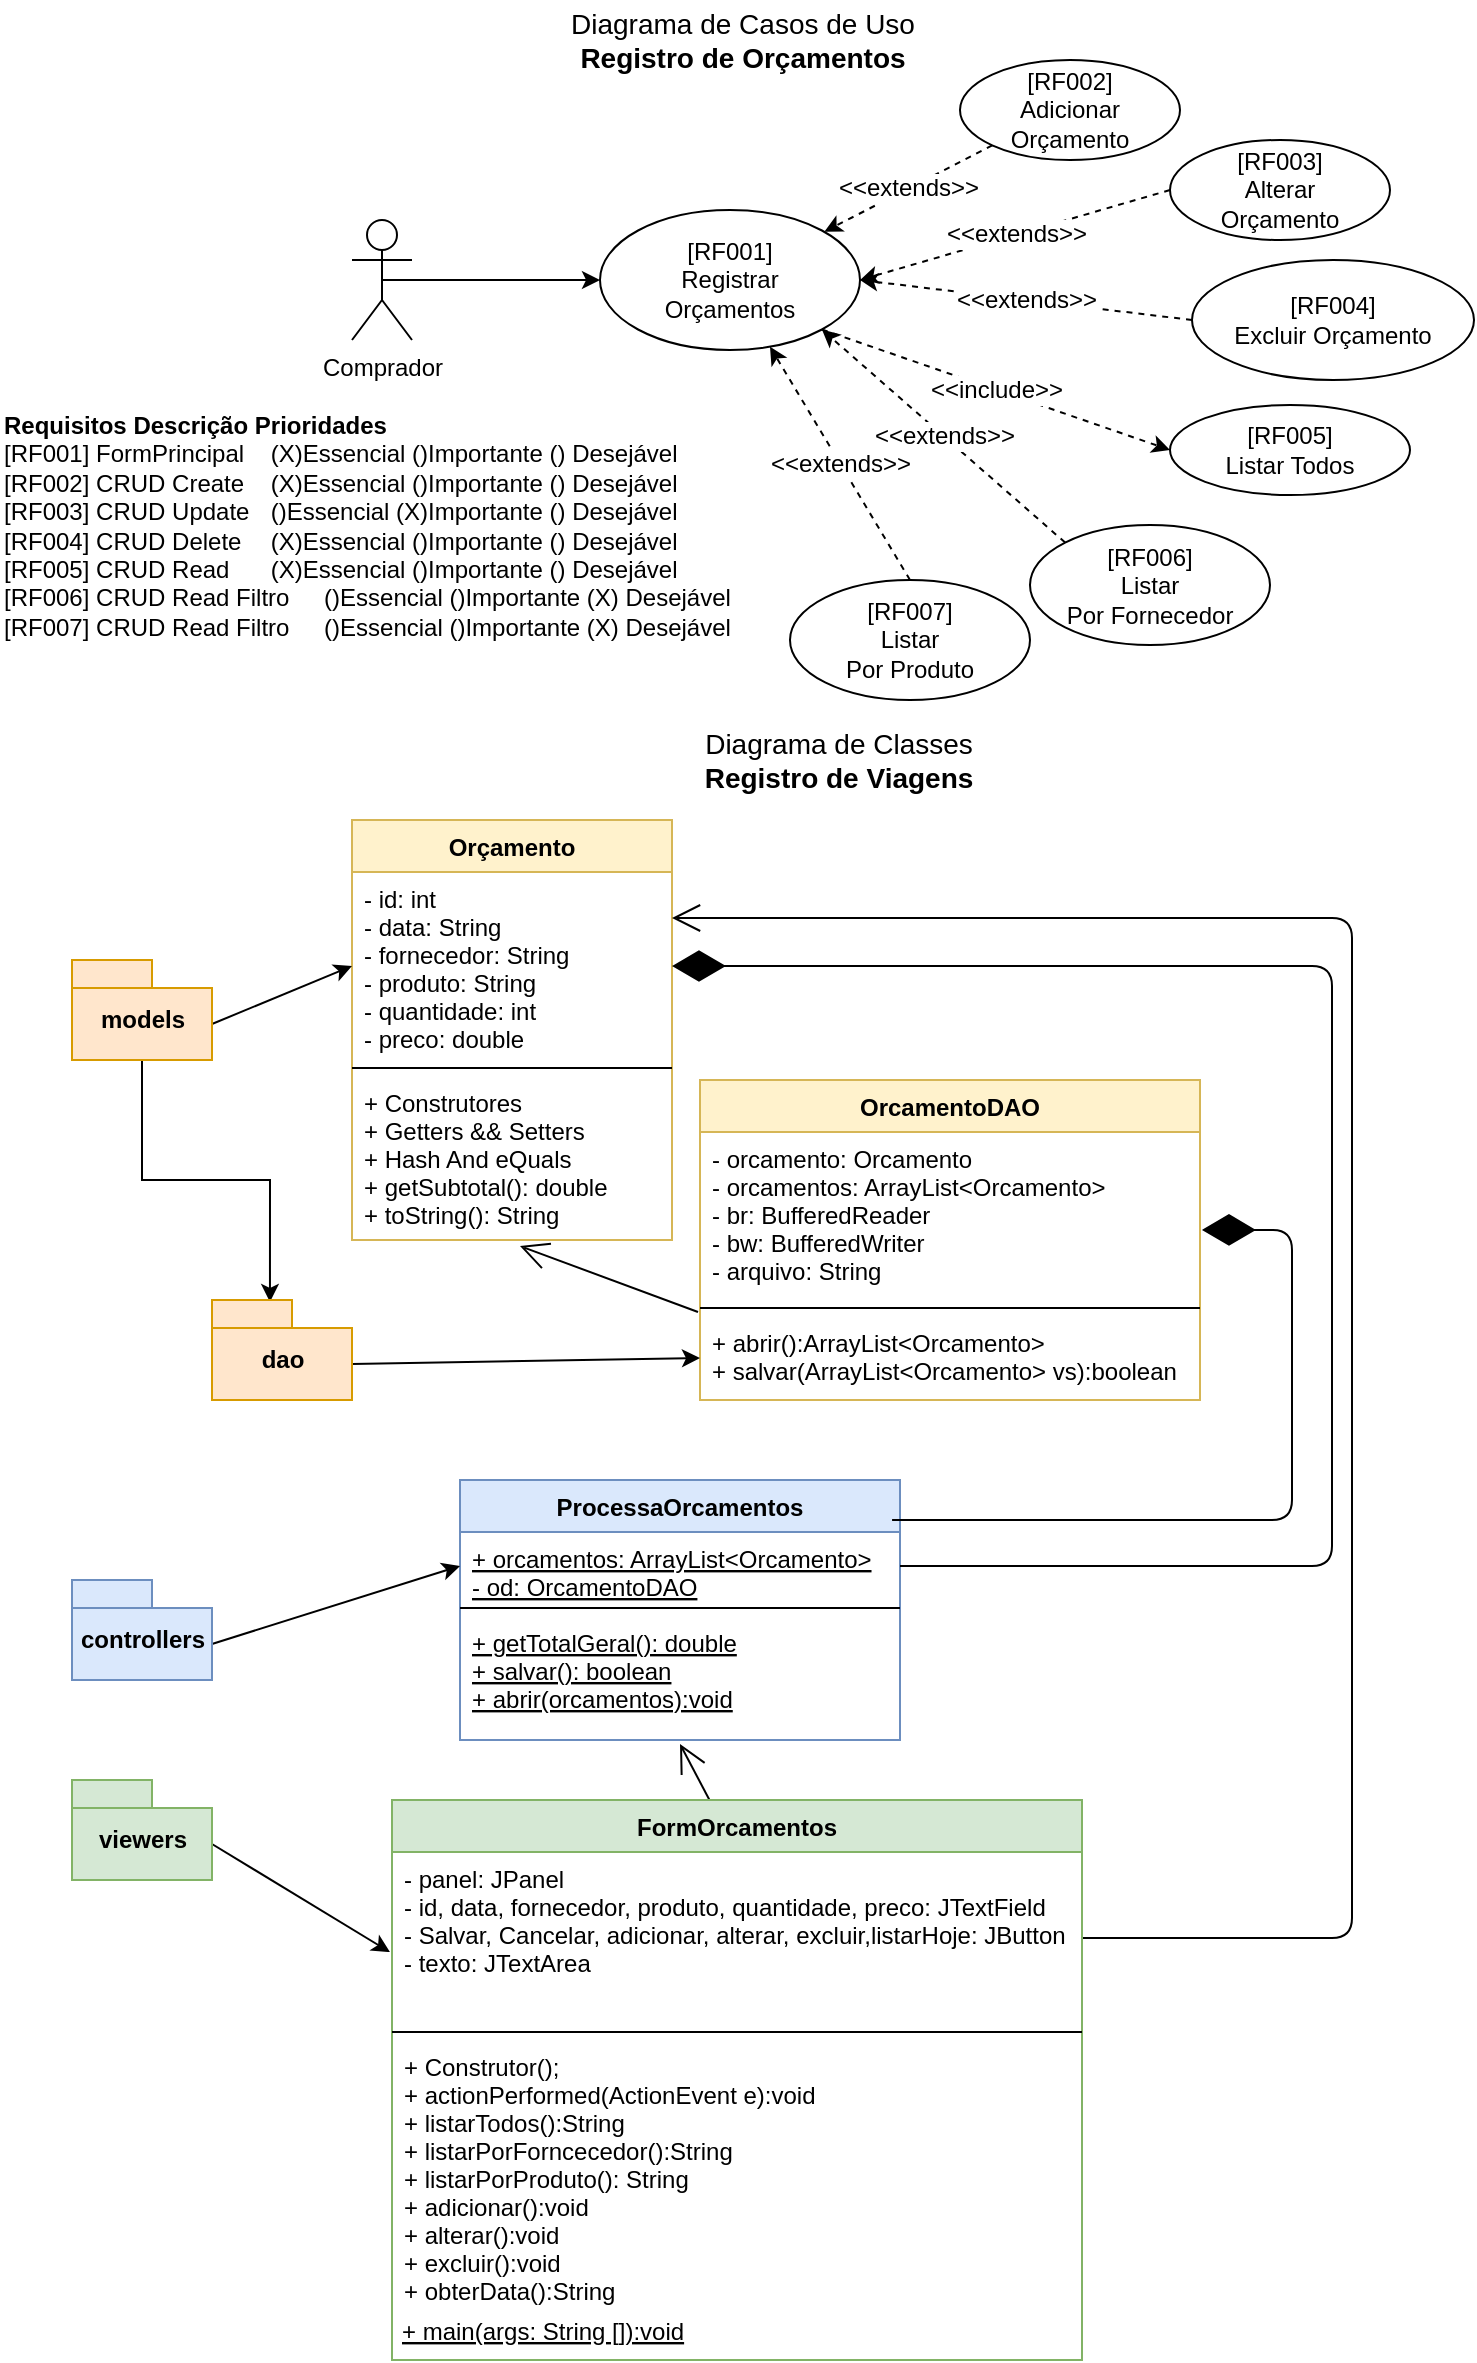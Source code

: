 <mxfile version="14.8.0" type="device"><diagram id="KyCV-o7bKq5-lI7oOPkM" name="Page-1"><mxGraphModel dx="1422" dy="705" grid="1" gridSize="10" guides="1" tooltips="1" connect="1" arrows="1" fold="1" page="1" pageScale="1" pageWidth="827" pageHeight="1169" math="0" shadow="0"><root><mxCell id="0"/><mxCell id="1" parent="0"/><mxCell id="UZxMJ1Ae5GSh429aQFD_-1" value="Diagrama de Classes&lt;br style=&quot;font-size: 14px;&quot;&gt;&lt;b style=&quot;font-size: 14px;&quot;&gt;Registro de Viagens&lt;/b&gt;" style="text;html=1;strokeColor=none;fillColor=none;align=center;verticalAlign=middle;whiteSpace=wrap;rounded=0;fontSize=14;" parent="1" vertex="1"><mxGeometry x="368" y="380" width="191" height="20" as="geometry"/></mxCell><mxCell id="UZxMJ1Ae5GSh429aQFD_-2" value="Orçamento" style="swimlane;fontStyle=1;align=center;verticalAlign=top;childLayout=stackLayout;horizontal=1;startSize=26;horizontalStack=0;resizeParent=1;resizeParentMax=0;resizeLast=0;collapsible=1;marginBottom=0;fillColor=#fff2cc;strokeColor=#d6b656;" parent="1" vertex="1"><mxGeometry x="220" y="420" width="160" height="210" as="geometry"/></mxCell><mxCell id="UZxMJ1Ae5GSh429aQFD_-3" value="- id: int&#10;- data: String&#10;- fornecedor: String&#10;- produto: String&#10;- quantidade: int&#10;- preco: double" style="text;strokeColor=none;fillColor=none;align=left;verticalAlign=top;spacingLeft=4;spacingRight=4;overflow=hidden;rotatable=0;points=[[0,0.5],[1,0.5]];portConstraint=eastwest;" parent="UZxMJ1Ae5GSh429aQFD_-2" vertex="1"><mxGeometry y="26" width="160" height="94" as="geometry"/></mxCell><mxCell id="UZxMJ1Ae5GSh429aQFD_-4" value="" style="line;strokeWidth=1;fillColor=none;align=left;verticalAlign=middle;spacingTop=-1;spacingLeft=3;spacingRight=3;rotatable=0;labelPosition=right;points=[];portConstraint=eastwest;" parent="UZxMJ1Ae5GSh429aQFD_-2" vertex="1"><mxGeometry y="120" width="160" height="8" as="geometry"/></mxCell><mxCell id="UZxMJ1Ae5GSh429aQFD_-5" value="+ Construtores&#10;+ Getters &amp;&amp; Setters&#10;+ Hash And eQuals&#10;+ getSubtotal(): double&#10;+ toString(): String" style="text;strokeColor=none;fillColor=none;align=left;verticalAlign=top;spacingLeft=4;spacingRight=4;overflow=hidden;rotatable=0;points=[[0,0.5],[1,0.5]];portConstraint=eastwest;" parent="UZxMJ1Ae5GSh429aQFD_-2" vertex="1"><mxGeometry y="128" width="160" height="82" as="geometry"/></mxCell><mxCell id="UZxMJ1Ae5GSh429aQFD_-7" style="rounded=0;orthogonalLoop=1;jettySize=auto;html=1;exitX=0;exitY=0;exitDx=70;exitDy=32;exitPerimeter=0;entryX=0;entryY=0.5;entryDx=0;entryDy=0;" parent="1" source="UZxMJ1Ae5GSh429aQFD_-6" target="UZxMJ1Ae5GSh429aQFD_-3" edge="1"><mxGeometry relative="1" as="geometry"/></mxCell><mxCell id="ZLeQ-8bf2rUIStYknVKO-13" style="edgeStyle=orthogonalEdgeStyle;rounded=0;orthogonalLoop=1;jettySize=auto;html=1;exitX=0.5;exitY=1;exitDx=0;exitDy=0;exitPerimeter=0;entryX=0.414;entryY=0.02;entryDx=0;entryDy=0;entryPerimeter=0;" edge="1" parent="1" source="UZxMJ1Ae5GSh429aQFD_-6" target="ZLeQ-8bf2rUIStYknVKO-12"><mxGeometry relative="1" as="geometry"/></mxCell><mxCell id="UZxMJ1Ae5GSh429aQFD_-6" value="models" style="shape=folder;fontStyle=1;spacingTop=10;tabWidth=40;tabHeight=14;tabPosition=left;html=1;fillColor=#ffe6cc;strokeColor=#d79b00;" parent="1" vertex="1"><mxGeometry x="80" y="490" width="70" height="50" as="geometry"/></mxCell><mxCell id="UZxMJ1Ae5GSh429aQFD_-13" value="ProcessaOrcamentos" style="swimlane;fontStyle=1;align=center;verticalAlign=top;childLayout=stackLayout;horizontal=1;startSize=26;horizontalStack=0;resizeParent=1;resizeParentMax=0;resizeLast=0;collapsible=1;marginBottom=0;fillColor=#dae8fc;strokeColor=#6c8ebf;" parent="1" vertex="1"><mxGeometry x="274" y="750" width="220" height="130" as="geometry"/></mxCell><mxCell id="UZxMJ1Ae5GSh429aQFD_-14" value="+ orcamentos: ArrayList&lt;Orcamento&gt;&#10;- od: OrcamentoDAO" style="text;strokeColor=none;fillColor=none;align=left;verticalAlign=top;spacingLeft=4;spacingRight=4;overflow=hidden;rotatable=0;points=[[0,0.5],[1,0.5]];portConstraint=eastwest;fontStyle=4" parent="UZxMJ1Ae5GSh429aQFD_-13" vertex="1"><mxGeometry y="26" width="220" height="34" as="geometry"/></mxCell><mxCell id="UZxMJ1Ae5GSh429aQFD_-15" value="" style="line;strokeWidth=1;fillColor=none;align=left;verticalAlign=middle;spacingTop=-1;spacingLeft=3;spacingRight=3;rotatable=0;labelPosition=right;points=[];portConstraint=eastwest;" parent="UZxMJ1Ae5GSh429aQFD_-13" vertex="1"><mxGeometry y="60" width="220" height="8" as="geometry"/></mxCell><mxCell id="UZxMJ1Ae5GSh429aQFD_-16" value="+ getTotalGeral(): double&#10;+ salvar(): boolean&#10;+ abrir(orcamentos):void&#10;&#10;&#10;" style="text;strokeColor=none;fillColor=none;align=left;verticalAlign=top;spacingLeft=4;spacingRight=4;overflow=hidden;rotatable=0;points=[[0,0.5],[1,0.5]];portConstraint=eastwest;fontStyle=4" parent="UZxMJ1Ae5GSh429aQFD_-13" vertex="1"><mxGeometry y="68" width="220" height="62" as="geometry"/></mxCell><mxCell id="UZxMJ1Ae5GSh429aQFD_-17" style="rounded=0;orthogonalLoop=1;jettySize=auto;html=1;exitX=0;exitY=0;exitDx=70;exitDy=32;exitPerimeter=0;entryX=0;entryY=0.5;entryDx=0;entryDy=0;" parent="1" source="UZxMJ1Ae5GSh429aQFD_-18" target="UZxMJ1Ae5GSh429aQFD_-14" edge="1"><mxGeometry relative="1" as="geometry"/></mxCell><mxCell id="UZxMJ1Ae5GSh429aQFD_-18" value="controllers" style="shape=folder;fontStyle=1;spacingTop=10;tabWidth=40;tabHeight=14;tabPosition=left;html=1;fillColor=#dae8fc;strokeColor=#6c8ebf;" parent="1" vertex="1"><mxGeometry x="80" y="800" width="70" height="50" as="geometry"/></mxCell><mxCell id="UZxMJ1Ae5GSh429aQFD_-20" value="" style="endArrow=diamondThin;endFill=1;endSize=24;html=1;entryX=1;entryY=0.5;entryDx=0;entryDy=0;exitX=1;exitY=0.5;exitDx=0;exitDy=0;edgeStyle=orthogonalEdgeStyle;" parent="1" source="UZxMJ1Ae5GSh429aQFD_-14" target="UZxMJ1Ae5GSh429aQFD_-3" edge="1"><mxGeometry width="160" relative="1" as="geometry"><mxPoint x="380" y="600" as="sourcePoint"/><mxPoint x="540" y="600" as="targetPoint"/><Array as="points"><mxPoint x="710" y="793"/><mxPoint x="710" y="493"/></Array></mxGeometry></mxCell><mxCell id="UZxMJ1Ae5GSh429aQFD_-25" style="rounded=0;orthogonalLoop=1;jettySize=auto;html=1;exitX=0;exitY=0;exitDx=70;exitDy=32;exitPerimeter=0;entryX=-0.003;entryY=0.582;entryDx=0;entryDy=0;entryPerimeter=0;" parent="1" source="UZxMJ1Ae5GSh429aQFD_-26" target="ZLeQ-8bf2rUIStYknVKO-19" edge="1"><mxGeometry relative="1" as="geometry"><mxPoint x="264" y="978.0" as="targetPoint"/></mxGeometry></mxCell><mxCell id="UZxMJ1Ae5GSh429aQFD_-26" value="viewers" style="shape=folder;fontStyle=1;spacingTop=10;tabWidth=40;tabHeight=14;tabPosition=left;html=1;fillColor=#d5e8d4;strokeColor=#82b366;" parent="1" vertex="1"><mxGeometry x="80" y="900" width="70" height="50" as="geometry"/></mxCell><mxCell id="UZxMJ1Ae5GSh429aQFD_-28" value="" style="endArrow=open;endFill=1;endSize=12;html=1;exitX=0.5;exitY=0;exitDx=0;exitDy=0;entryX=0.5;entryY=1.032;entryDx=0;entryDy=0;entryPerimeter=0;" parent="1" edge="1" target="UZxMJ1Ae5GSh429aQFD_-16"><mxGeometry width="160" relative="1" as="geometry"><mxPoint x="404" y="920" as="sourcePoint"/><mxPoint x="390" y="869" as="targetPoint"/></mxGeometry></mxCell><mxCell id="UZxMJ1Ae5GSh429aQFD_-29" value="" style="endArrow=open;endFill=1;endSize=12;html=1;exitX=1;exitY=0.5;exitDx=0;exitDy=0;edgeStyle=orthogonalEdgeStyle;" parent="1" source="ZLeQ-8bf2rUIStYknVKO-19" target="UZxMJ1Ae5GSh429aQFD_-3" edge="1"><mxGeometry width="160" relative="1" as="geometry"><mxPoint x="544" y="978.0" as="sourcePoint"/><mxPoint x="604" y="469.02" as="targetPoint"/><Array as="points"><mxPoint x="720" y="979"/><mxPoint x="720" y="469"/></Array></mxGeometry></mxCell><mxCell id="UZxMJ1Ae5GSh429aQFD_-30" value="Diagrama de Casos de Uso&lt;br style=&quot;font-size: 14px&quot;&gt;&lt;b style=&quot;font-size: 14px&quot;&gt;Registro de Orçamentos&lt;/b&gt;" style="text;html=1;strokeColor=none;fillColor=none;align=center;verticalAlign=middle;whiteSpace=wrap;rounded=0;fontSize=14;" parent="1" vertex="1"><mxGeometry x="320" y="10" width="191" height="40" as="geometry"/></mxCell><mxCell id="UZxMJ1Ae5GSh429aQFD_-38" style="edgeStyle=none;rounded=0;orthogonalLoop=1;jettySize=auto;html=1;exitX=0.5;exitY=0.5;exitDx=0;exitDy=0;exitPerimeter=0;entryX=0;entryY=0.5;entryDx=0;entryDy=0;fontSize=12;" parent="1" source="UZxMJ1Ae5GSh429aQFD_-31" target="UZxMJ1Ae5GSh429aQFD_-33" edge="1"><mxGeometry relative="1" as="geometry"/></mxCell><mxCell id="UZxMJ1Ae5GSh429aQFD_-31" value="Comprador" style="shape=umlActor;verticalLabelPosition=bottom;verticalAlign=top;html=1;fontSize=12;" parent="1" vertex="1"><mxGeometry x="220" y="120" width="30" height="60" as="geometry"/></mxCell><mxCell id="UZxMJ1Ae5GSh429aQFD_-33" value="[RF001]&lt;br&gt;Registrar&lt;br&gt;Orçamentos" style="ellipse;whiteSpace=wrap;html=1;fontSize=12;align=center;" parent="1" vertex="1"><mxGeometry x="344" y="115" width="130" height="70" as="geometry"/></mxCell><mxCell id="UZxMJ1Ae5GSh429aQFD_-34" value="[RF002]&lt;br&gt;Adicionar Orçamento" style="ellipse;whiteSpace=wrap;html=1;fontSize=12;align=center;" parent="1" vertex="1"><mxGeometry x="524" y="40" width="110" height="50" as="geometry"/></mxCell><mxCell id="UZxMJ1Ae5GSh429aQFD_-35" value="[RF004]&lt;br&gt;Excluir Orçamento" style="ellipse;whiteSpace=wrap;html=1;fontSize=12;align=center;" parent="1" vertex="1"><mxGeometry x="640" y="140" width="141" height="60" as="geometry"/></mxCell><mxCell id="UZxMJ1Ae5GSh429aQFD_-36" value="[RF003]&lt;br&gt;Alterar &lt;br&gt;Orçamento" style="ellipse;whiteSpace=wrap;html=1;fontSize=12;align=center;" parent="1" vertex="1"><mxGeometry x="629" y="80" width="110" height="50" as="geometry"/></mxCell><mxCell id="UZxMJ1Ae5GSh429aQFD_-42" value="&amp;lt;&amp;lt;extends&amp;gt;&amp;gt;" style="edgeStyle=none;rounded=0;orthogonalLoop=1;jettySize=auto;html=1;exitX=0;exitY=0.5;exitDx=0;exitDy=0;dashed=1;fontSize=12;entryX=1;entryY=0.5;entryDx=0;entryDy=0;" parent="1" source="UZxMJ1Ae5GSh429aQFD_-36" target="UZxMJ1Ae5GSh429aQFD_-33" edge="1"><mxGeometry relative="1" as="geometry"><mxPoint x="468" y="160" as="targetPoint"/></mxGeometry></mxCell><mxCell id="UZxMJ1Ae5GSh429aQFD_-41" value="[RF005]&lt;br&gt;Listar Todos" style="ellipse;whiteSpace=wrap;html=1;fontSize=12;align=center;" parent="1" vertex="1"><mxGeometry x="629" y="212.5" width="120" height="45" as="geometry"/></mxCell><mxCell id="ZLeQ-8bf2rUIStYknVKO-1" value="&lt;b&gt;Requisitos&lt;span&gt;&#9;&lt;/span&gt;Descrição&lt;span&gt;&#9;&lt;/span&gt;Prioridades&lt;/b&gt;&lt;br&gt;[RF001]&lt;span&gt;&#9;&lt;/span&gt;FormPrincipal&lt;span style=&quot;white-space: pre&quot;&gt;&#9;&lt;/span&gt;(X)Essencial ()Importante () Desejável&lt;br&gt;&lt;span&gt;[RF002]&lt;span&gt;&#9;&lt;/span&gt;CRUD Create&lt;span style=&quot;white-space: pre&quot;&gt;&#9;&lt;/span&gt;&lt;/span&gt;&lt;span&gt;(X)Essencial ()Importante () Desejável&lt;/span&gt;&lt;br&gt;&lt;div&gt;&lt;span&gt;[RF003]&lt;span&gt;&#9;&lt;/span&gt;CRUD Update&lt;span style=&quot;white-space: pre&quot;&gt;&#9;&lt;/span&gt;&lt;/span&gt;&lt;span&gt;()Essencial (X)Importante () Desejável&lt;/span&gt;&lt;/div&gt;[RF004]&lt;span&gt;&#9;&lt;/span&gt;CRUD Delete&lt;span style=&quot;white-space: pre&quot;&gt;&#9;&lt;/span&gt;(X)Essencial ()Importante () Desejável&lt;br&gt;[RF005]&lt;span&gt;&#9;&lt;/span&gt;CRUD Read&lt;span style=&quot;white-space: pre&quot;&gt;&#9;&lt;/span&gt;(X)Essencial ()Importante () Desejável&lt;br&gt;[RF006]&lt;span&gt;&#9;&lt;/span&gt;CRUD Read Filtro&lt;span style=&quot;white-space: pre&quot;&gt;&#9;&lt;/span&gt;()Essencial ()Importante (X) Desejável&lt;br&gt;[RF007]&lt;span&gt;&#9;&lt;/span&gt;CRUD Read Filtro&lt;span style=&quot;white-space: pre&quot;&gt;&#9;&lt;/span&gt;()Essencial ()Importante (X) Desejável" style="text;html=1;strokeColor=none;fillColor=none;align=left;verticalAlign=middle;whiteSpace=wrap;rounded=0;" vertex="1" parent="1"><mxGeometry x="44" y="212.5" width="370" height="120" as="geometry"/></mxCell><mxCell id="ZLeQ-8bf2rUIStYknVKO-2" value="[RF006]&lt;br&gt;Listar&lt;br&gt;Por Fornecedor" style="ellipse;whiteSpace=wrap;html=1;fontSize=12;align=center;" vertex="1" parent="1"><mxGeometry x="559" y="272.5" width="120" height="60" as="geometry"/></mxCell><mxCell id="ZLeQ-8bf2rUIStYknVKO-3" value="&amp;lt;&amp;lt;extends&amp;gt;&amp;gt;" style="edgeStyle=none;rounded=0;orthogonalLoop=1;jettySize=auto;html=1;exitX=0;exitY=1;exitDx=0;exitDy=0;dashed=1;fontSize=12;" edge="1" parent="1" source="UZxMJ1Ae5GSh429aQFD_-34" target="UZxMJ1Ae5GSh429aQFD_-33"><mxGeometry relative="1" as="geometry"><mxPoint x="627.1" y="256.77" as="sourcePoint"/><mxPoint x="452.02" y="190.03" as="targetPoint"/></mxGeometry></mxCell><mxCell id="ZLeQ-8bf2rUIStYknVKO-4" value="[RF007]&lt;br&gt;Listar&lt;br&gt;Por Produto" style="ellipse;whiteSpace=wrap;html=1;fontSize=12;align=center;" vertex="1" parent="1"><mxGeometry x="439" y="300" width="120" height="60" as="geometry"/></mxCell><mxCell id="ZLeQ-8bf2rUIStYknVKO-5" value="&amp;lt;&amp;lt;extends&amp;gt;&amp;gt;" style="edgeStyle=none;rounded=0;orthogonalLoop=1;jettySize=auto;html=1;exitX=0.5;exitY=0;exitDx=0;exitDy=0;dashed=1;fontSize=12;" edge="1" parent="1" source="ZLeQ-8bf2rUIStYknVKO-4" target="UZxMJ1Ae5GSh429aQFD_-33"><mxGeometry relative="1" as="geometry"><mxPoint x="627.1" y="256.77" as="sourcePoint"/><mxPoint x="452.02" y="190.03" as="targetPoint"/></mxGeometry></mxCell><mxCell id="ZLeQ-8bf2rUIStYknVKO-6" value="OrcamentoDAO" style="swimlane;fontStyle=1;align=center;verticalAlign=top;childLayout=stackLayout;horizontal=1;startSize=26;horizontalStack=0;resizeParent=1;resizeParentMax=0;resizeLast=0;collapsible=1;marginBottom=0;fontSize=12;fillColor=#fff2cc;strokeColor=#d6b656;" vertex="1" parent="1"><mxGeometry x="394" y="550" width="250" height="160" as="geometry"/></mxCell><mxCell id="ZLeQ-8bf2rUIStYknVKO-7" value="- orcamento: Orcamento&#10;- orcamentos: ArrayList&lt;Orcamento&gt;&#10;- br: BufferedReader&#10;- bw: BufferedWriter&#10;- arquivo: String" style="text;strokeColor=none;fillColor=none;align=left;verticalAlign=top;spacingLeft=4;spacingRight=4;overflow=hidden;rotatable=0;points=[[0,0.5],[1,0.5]];portConstraint=eastwest;" vertex="1" parent="ZLeQ-8bf2rUIStYknVKO-6"><mxGeometry y="26" width="250" height="84" as="geometry"/></mxCell><mxCell id="ZLeQ-8bf2rUIStYknVKO-8" value="" style="line;strokeWidth=1;fillColor=none;align=left;verticalAlign=middle;spacingTop=-1;spacingLeft=3;spacingRight=3;rotatable=0;labelPosition=right;points=[];portConstraint=eastwest;" vertex="1" parent="ZLeQ-8bf2rUIStYknVKO-6"><mxGeometry y="110" width="250" height="8" as="geometry"/></mxCell><mxCell id="ZLeQ-8bf2rUIStYknVKO-9" value="+ abrir():ArrayList&lt;Orcamento&gt;&#10;+ salvar(ArrayList&lt;Orcamento&gt; vs):boolean" style="text;strokeColor=none;fillColor=none;align=left;verticalAlign=top;spacingLeft=4;spacingRight=4;overflow=hidden;rotatable=0;points=[[0,0.5],[1,0.5]];portConstraint=eastwest;" vertex="1" parent="ZLeQ-8bf2rUIStYknVKO-6"><mxGeometry y="118" width="250" height="42" as="geometry"/></mxCell><mxCell id="ZLeQ-8bf2rUIStYknVKO-10" value="" style="endArrow=diamondThin;endFill=1;endSize=24;html=1;entryX=1.004;entryY=0.583;entryDx=0;entryDy=0;exitX=0.982;exitY=0.154;exitDx=0;exitDy=0;edgeStyle=orthogonalEdgeStyle;entryPerimeter=0;exitPerimeter=0;" edge="1" parent="1" source="UZxMJ1Ae5GSh429aQFD_-13" target="ZLeQ-8bf2rUIStYknVKO-7"><mxGeometry width="160" relative="1" as="geometry"><mxPoint x="504" y="803" as="sourcePoint"/><mxPoint x="390" y="503" as="targetPoint"/><Array as="points"><mxPoint x="690" y="770"/><mxPoint x="690" y="625"/></Array></mxGeometry></mxCell><mxCell id="ZLeQ-8bf2rUIStYknVKO-11" value="" style="endArrow=open;endFill=1;endSize=12;html=1;exitX=-0.004;exitY=-0.048;exitDx=0;exitDy=0;entryX=0.525;entryY=1.037;entryDx=0;entryDy=0;entryPerimeter=0;exitPerimeter=0;" edge="1" parent="1" source="ZLeQ-8bf2rUIStYknVKO-9" target="UZxMJ1Ae5GSh429aQFD_-5"><mxGeometry width="160" relative="1" as="geometry"><mxPoint x="420" y="916" as="sourcePoint"/><mxPoint x="394" y="891.984" as="targetPoint"/></mxGeometry></mxCell><mxCell id="ZLeQ-8bf2rUIStYknVKO-14" style="rounded=0;orthogonalLoop=1;jettySize=auto;html=1;exitX=0;exitY=0;exitDx=70;exitDy=32;exitPerimeter=0;entryX=0;entryY=0.5;entryDx=0;entryDy=0;" edge="1" parent="1" source="ZLeQ-8bf2rUIStYknVKO-12" target="ZLeQ-8bf2rUIStYknVKO-9"><mxGeometry relative="1" as="geometry"/></mxCell><mxCell id="ZLeQ-8bf2rUIStYknVKO-12" value="dao" style="shape=folder;fontStyle=1;spacingTop=10;tabWidth=40;tabHeight=14;tabPosition=left;html=1;fillColor=#ffe6cc;strokeColor=#d79b00;" vertex="1" parent="1"><mxGeometry x="150" y="660" width="70" height="50" as="geometry"/></mxCell><mxCell id="ZLeQ-8bf2rUIStYknVKO-15" value="&amp;lt;&amp;lt;extends&amp;gt;&amp;gt;" style="edgeStyle=none;rounded=0;orthogonalLoop=1;jettySize=auto;html=1;exitX=0;exitY=0.5;exitDx=0;exitDy=0;dashed=1;fontSize=12;entryX=1;entryY=0.5;entryDx=0;entryDy=0;" edge="1" parent="1" source="UZxMJ1Ae5GSh429aQFD_-35" target="UZxMJ1Ae5GSh429aQFD_-33"><mxGeometry relative="1" as="geometry"><mxPoint x="468" y="160" as="targetPoint"/></mxGeometry></mxCell><mxCell id="ZLeQ-8bf2rUIStYknVKO-16" value="&amp;lt;&amp;lt;include&amp;gt;&amp;gt;" style="edgeStyle=none;rounded=0;orthogonalLoop=1;jettySize=auto;html=1;exitX=1;exitY=1;exitDx=0;exitDy=0;entryX=0;entryY=0.5;entryDx=0;entryDy=0;fontSize=12;dashed=1;" edge="1" parent="1" source="UZxMJ1Ae5GSh429aQFD_-33" target="UZxMJ1Ae5GSh429aQFD_-41"><mxGeometry relative="1" as="geometry"/></mxCell><mxCell id="ZLeQ-8bf2rUIStYknVKO-17" value="&amp;lt;&amp;lt;extends&amp;gt;&amp;gt;" style="edgeStyle=none;rounded=0;orthogonalLoop=1;jettySize=auto;html=1;exitX=0;exitY=0;exitDx=0;exitDy=0;dashed=1;fontSize=12;entryX=1;entryY=1;entryDx=0;entryDy=0;" edge="1" parent="1" source="ZLeQ-8bf2rUIStYknVKO-2" target="UZxMJ1Ae5GSh429aQFD_-33"><mxGeometry relative="1" as="geometry"><mxPoint x="468" y="160" as="targetPoint"/></mxGeometry></mxCell><mxCell id="ZLeQ-8bf2rUIStYknVKO-18" value="FormOrcamentos" style="swimlane;fontStyle=1;align=center;verticalAlign=top;childLayout=stackLayout;horizontal=1;startSize=26;horizontalStack=0;resizeParent=1;resizeParentMax=0;resizeLast=0;collapsible=1;marginBottom=0;fillColor=#d5e8d4;strokeColor=#82b366;" vertex="1" parent="1"><mxGeometry x="240" y="910" width="345" height="280" as="geometry"/></mxCell><mxCell id="ZLeQ-8bf2rUIStYknVKO-19" value="&#9;- panel: JPanel&#10;- id, data, fornecedor, produto, quantidade, preco: JTextField&#10;- Salvar, Cancelar, adicionar, alterar, excluir,listarHoje: JButton&#10;- texto: JTextArea" style="text;strokeColor=none;fillColor=none;align=left;verticalAlign=top;spacingLeft=4;spacingRight=4;overflow=hidden;rotatable=0;points=[[0,0.5],[1,0.5]];portConstraint=eastwest;fontStyle=0" vertex="1" parent="ZLeQ-8bf2rUIStYknVKO-18"><mxGeometry y="26" width="345" height="86" as="geometry"/></mxCell><mxCell id="ZLeQ-8bf2rUIStYknVKO-20" value="" style="line;strokeWidth=1;fillColor=none;align=left;verticalAlign=middle;spacingTop=-1;spacingLeft=3;spacingRight=3;rotatable=0;labelPosition=right;points=[];portConstraint=eastwest;" vertex="1" parent="ZLeQ-8bf2rUIStYknVKO-18"><mxGeometry y="112" width="345" height="8" as="geometry"/></mxCell><mxCell id="ZLeQ-8bf2rUIStYknVKO-21" value="+ Construtor();&#10;+ actionPerformed(ActionEvent e):void&#10;+ listarTodos():String&#10;+ listarPorForncecedor():String&#10;+ listarPorProduto(): String&#10;+ adicionar():void&#10;+ alterar():void&#10;+ excluir():void&#10;+ obterData():String&#10;" style="text;strokeColor=none;fillColor=none;align=left;verticalAlign=top;spacingLeft=4;spacingRight=4;overflow=hidden;rotatable=0;points=[[0,0.5],[1,0.5]];portConstraint=eastwest;fontStyle=0" vertex="1" parent="ZLeQ-8bf2rUIStYknVKO-18"><mxGeometry y="120" width="345" height="130" as="geometry"/></mxCell><mxCell id="ZLeQ-8bf2rUIStYknVKO-22" value="+ main(args: String []):void" style="text;align=left;fontStyle=4;verticalAlign=middle;spacingLeft=3;spacingRight=3;strokeColor=none;rotatable=0;points=[[0,0.5],[1,0.5]];portConstraint=eastwest;" vertex="1" parent="ZLeQ-8bf2rUIStYknVKO-18"><mxGeometry y="250" width="345" height="30" as="geometry"/></mxCell></root></mxGraphModel></diagram></mxfile>